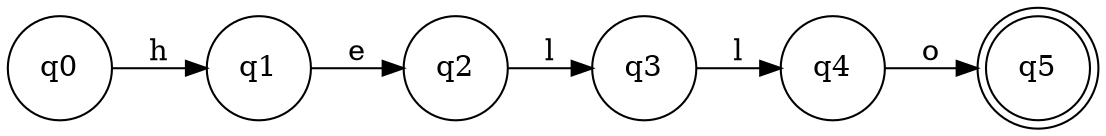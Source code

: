 digraph G {
	rankdir=LR;
	node [width=0.3 shape=circle]
	q5 [width=0.3 shape=doublecircle]
	q1 -> q2 [label="e"];
	q2 -> q3 [label="l"];
	q3 -> q4 [label="l"];
	q4 -> q5 [label="o"];
	q0 -> q1 [label="h"];
}